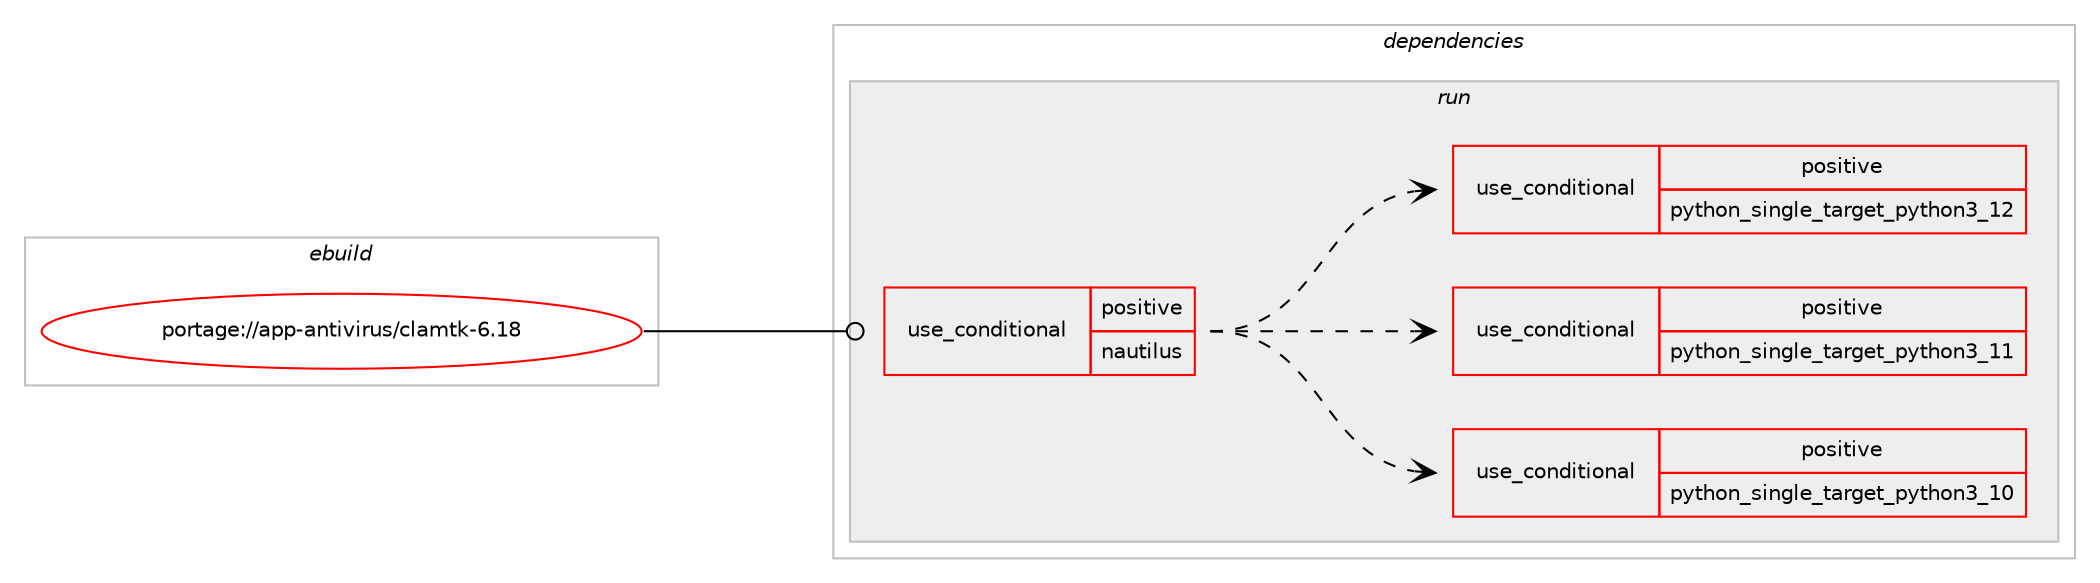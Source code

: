digraph prolog {

# *************
# Graph options
# *************

newrank=true;
concentrate=true;
compound=true;
graph [rankdir=LR,fontname=Helvetica,fontsize=10,ranksep=1.5];#, ranksep=2.5, nodesep=0.2];
edge  [arrowhead=vee];
node  [fontname=Helvetica,fontsize=10];

# **********
# The ebuild
# **********

subgraph cluster_leftcol {
color=gray;
rank=same;
label=<<i>ebuild</i>>;
id [label="portage://app-antivirus/clamtk-6.18", color=red, width=4, href="../app-antivirus/clamtk-6.18.svg"];
}

# ****************
# The dependencies
# ****************

subgraph cluster_midcol {
color=gray;
label=<<i>dependencies</i>>;
subgraph cluster_compile {
fillcolor="#eeeeee";
style=filled;
label=<<i>compile</i>>;
}
subgraph cluster_compileandrun {
fillcolor="#eeeeee";
style=filled;
label=<<i>compile and run</i>>;
}
subgraph cluster_run {
fillcolor="#eeeeee";
style=filled;
label=<<i>run</i>>;
subgraph cond1599 {
dependency2556 [label=<<TABLE BORDER="0" CELLBORDER="1" CELLSPACING="0" CELLPADDING="4"><TR><TD ROWSPAN="3" CELLPADDING="10">use_conditional</TD></TR><TR><TD>positive</TD></TR><TR><TD>nautilus</TD></TR></TABLE>>, shape=none, color=red];
subgraph cond1600 {
dependency2557 [label=<<TABLE BORDER="0" CELLBORDER="1" CELLSPACING="0" CELLPADDING="4"><TR><TD ROWSPAN="3" CELLPADDING="10">use_conditional</TD></TR><TR><TD>positive</TD></TR><TR><TD>python_single_target_python3_10</TD></TR></TABLE>>, shape=none, color=red];
# *** BEGIN UNKNOWN DEPENDENCY TYPE (TODO) ***
# dependency2557 -> package_dependency(portage://app-antivirus/clamtk-6.18,run,no,dev-lang,python,none,[,,],[slot(3.10)],[])
# *** END UNKNOWN DEPENDENCY TYPE (TODO) ***

}
dependency2556:e -> dependency2557:w [weight=20,style="dashed",arrowhead="vee"];
subgraph cond1601 {
dependency2558 [label=<<TABLE BORDER="0" CELLBORDER="1" CELLSPACING="0" CELLPADDING="4"><TR><TD ROWSPAN="3" CELLPADDING="10">use_conditional</TD></TR><TR><TD>positive</TD></TR><TR><TD>python_single_target_python3_11</TD></TR></TABLE>>, shape=none, color=red];
# *** BEGIN UNKNOWN DEPENDENCY TYPE (TODO) ***
# dependency2558 -> package_dependency(portage://app-antivirus/clamtk-6.18,run,no,dev-lang,python,none,[,,],[slot(3.11)],[])
# *** END UNKNOWN DEPENDENCY TYPE (TODO) ***

}
dependency2556:e -> dependency2558:w [weight=20,style="dashed",arrowhead="vee"];
subgraph cond1602 {
dependency2559 [label=<<TABLE BORDER="0" CELLBORDER="1" CELLSPACING="0" CELLPADDING="4"><TR><TD ROWSPAN="3" CELLPADDING="10">use_conditional</TD></TR><TR><TD>positive</TD></TR><TR><TD>python_single_target_python3_12</TD></TR></TABLE>>, shape=none, color=red];
# *** BEGIN UNKNOWN DEPENDENCY TYPE (TODO) ***
# dependency2559 -> package_dependency(portage://app-antivirus/clamtk-6.18,run,no,dev-lang,python,none,[,,],[slot(3.12)],[])
# *** END UNKNOWN DEPENDENCY TYPE (TODO) ***

}
dependency2556:e -> dependency2559:w [weight=20,style="dashed",arrowhead="vee"];
# *** BEGIN UNKNOWN DEPENDENCY TYPE (TODO) ***
# dependency2556 -> package_dependency(portage://app-antivirus/clamtk-6.18,run,no,dev-python,nautilus-python,none,[,,],[],[use(optenable(python_single_target_python3_10),negative),use(optenable(python_single_target_python3_11),negative),use(optenable(python_single_target_python3_12),negative)])
# *** END UNKNOWN DEPENDENCY TYPE (TODO) ***

}
id:e -> dependency2556:w [weight=20,style="solid",arrowhead="odot"];
# *** BEGIN UNKNOWN DEPENDENCY TYPE (TODO) ***
# id -> package_dependency(portage://app-antivirus/clamtk-6.18,run,no,app-antivirus,clamav,none,[,,],[],[])
# *** END UNKNOWN DEPENDENCY TYPE (TODO) ***

# *** BEGIN UNKNOWN DEPENDENCY TYPE (TODO) ***
# id -> package_dependency(portage://app-antivirus/clamtk-6.18,run,no,dev-perl,File-chdir,none,[,,],[],[])
# *** END UNKNOWN DEPENDENCY TYPE (TODO) ***

# *** BEGIN UNKNOWN DEPENDENCY TYPE (TODO) ***
# id -> package_dependency(portage://app-antivirus/clamtk-6.18,run,no,dev-perl,Gtk3,none,[,,],[],[])
# *** END UNKNOWN DEPENDENCY TYPE (TODO) ***

# *** BEGIN UNKNOWN DEPENDENCY TYPE (TODO) ***
# id -> package_dependency(portage://app-antivirus/clamtk-6.18,run,no,dev-perl,JSON,none,[,,],[],[])
# *** END UNKNOWN DEPENDENCY TYPE (TODO) ***

# *** BEGIN UNKNOWN DEPENDENCY TYPE (TODO) ***
# id -> package_dependency(portage://app-antivirus/clamtk-6.18,run,no,dev-perl,LWP-Protocol-https,none,[,,],[],[])
# *** END UNKNOWN DEPENDENCY TYPE (TODO) ***

# *** BEGIN UNKNOWN DEPENDENCY TYPE (TODO) ***
# id -> package_dependency(portage://app-antivirus/clamtk-6.18,run,no,dev-perl,LWP-UserAgent-Cached,none,[,,],[],[])
# *** END UNKNOWN DEPENDENCY TYPE (TODO) ***

# *** BEGIN UNKNOWN DEPENDENCY TYPE (TODO) ***
# id -> package_dependency(portage://app-antivirus/clamtk-6.18,run,no,dev-perl,Locale-gettext,none,[,,],[],[])
# *** END UNKNOWN DEPENDENCY TYPE (TODO) ***

# *** BEGIN UNKNOWN DEPENDENCY TYPE (TODO) ***
# id -> package_dependency(portage://app-antivirus/clamtk-6.18,run,no,dev-perl,Text-CSV,none,[,,],[],[])
# *** END UNKNOWN DEPENDENCY TYPE (TODO) ***

# *** BEGIN UNKNOWN DEPENDENCY TYPE (TODO) ***
# id -> package_dependency(portage://app-antivirus/clamtk-6.18,run,no,dev-perl,glib-perl,none,[,,],[],[])
# *** END UNKNOWN DEPENDENCY TYPE (TODO) ***

# *** BEGIN UNKNOWN DEPENDENCY TYPE (TODO) ***
# id -> package_dependency(portage://app-antivirus/clamtk-6.18,run,no,dev-perl,libwww-perl,none,[,,],[],[])
# *** END UNKNOWN DEPENDENCY TYPE (TODO) ***

# *** BEGIN UNKNOWN DEPENDENCY TYPE (TODO) ***
# id -> package_dependency(portage://app-antivirus/clamtk-6.18,run,no,virtual,perl-Digest-MD5,none,[,,],[],[])
# *** END UNKNOWN DEPENDENCY TYPE (TODO) ***

# *** BEGIN UNKNOWN DEPENDENCY TYPE (TODO) ***
# id -> package_dependency(portage://app-antivirus/clamtk-6.18,run,no,virtual,perl-Digest-SHA,none,[,,],[],[])
# *** END UNKNOWN DEPENDENCY TYPE (TODO) ***

# *** BEGIN UNKNOWN DEPENDENCY TYPE (TODO) ***
# id -> package_dependency(portage://app-antivirus/clamtk-6.18,run,no,virtual,perl-Encode,none,[,,],[],[])
# *** END UNKNOWN DEPENDENCY TYPE (TODO) ***

# *** BEGIN UNKNOWN DEPENDENCY TYPE (TODO) ***
# id -> package_dependency(portage://app-antivirus/clamtk-6.18,run,no,virtual,perl-MIME-Base64,none,[,,],[],[])
# *** END UNKNOWN DEPENDENCY TYPE (TODO) ***

# *** BEGIN UNKNOWN DEPENDENCY TYPE (TODO) ***
# id -> package_dependency(portage://app-antivirus/clamtk-6.18,run,no,virtual,perl-Time-Piece,none,[,,],[],[])
# *** END UNKNOWN DEPENDENCY TYPE (TODO) ***

}
}

# **************
# The candidates
# **************

subgraph cluster_choices {
rank=same;
color=gray;
label=<<i>candidates</i>>;

}

}
